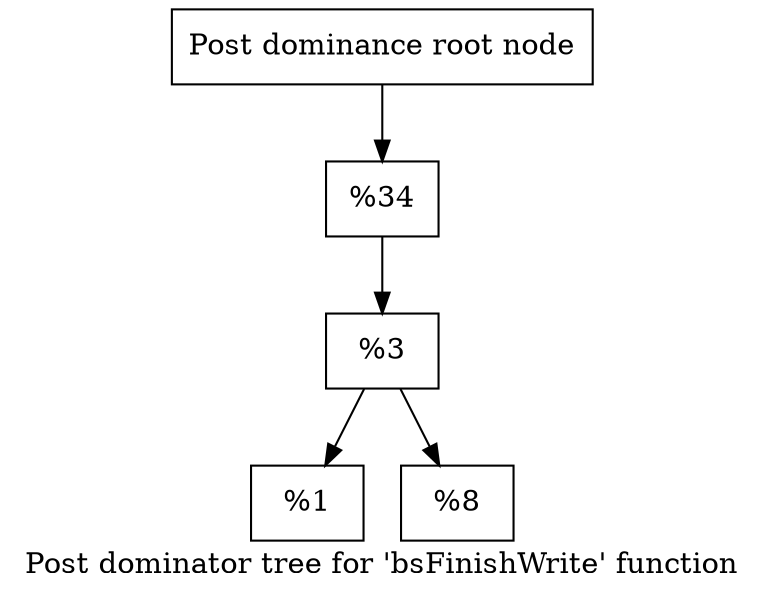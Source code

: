 digraph "Post dominator tree for 'bsFinishWrite' function" {
	label="Post dominator tree for 'bsFinishWrite' function";

	Node0x11a22b0 [shape=record,label="{Post dominance root node}"];
	Node0x11a22b0 -> Node0x12b5220;
	Node0x12b5220 [shape=record,label="{%34}"];
	Node0x12b5220 -> Node0x1235750;
	Node0x1235750 [shape=record,label="{%3}"];
	Node0x1235750 -> Node0x1348dd0;
	Node0x1235750 -> Node0x132f070;
	Node0x1348dd0 [shape=record,label="{%1}"];
	Node0x132f070 [shape=record,label="{%8}"];
}
